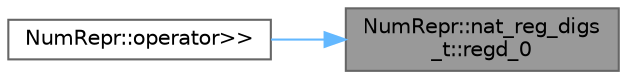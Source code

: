 digraph "NumRepr::nat_reg_digs_t::regd_0"
{
 // INTERACTIVE_SVG=YES
 // LATEX_PDF_SIZE
  bgcolor="transparent";
  edge [fontname=Helvetica,fontsize=10,labelfontname=Helvetica,labelfontsize=10];
  node [fontname=Helvetica,fontsize=10,shape=box,height=0.2,width=0.4];
  rankdir="RL";
  Node1 [label="NumRepr::nat_reg_digs\l_t::regd_0",height=0.2,width=0.4,color="gray40", fillcolor="grey60", style="filled", fontcolor="black",tooltip=" "];
  Node1 -> Node2 [dir="back",color="steelblue1",style="solid"];
  Node2 [label="NumRepr::operator\>\>",height=0.2,width=0.4,color="grey40", fillcolor="white", style="filled",URL="$namespace_num_repr.html#abc220e2b8550522f9cb96ecd95d172bb",tooltip=" "];
}
